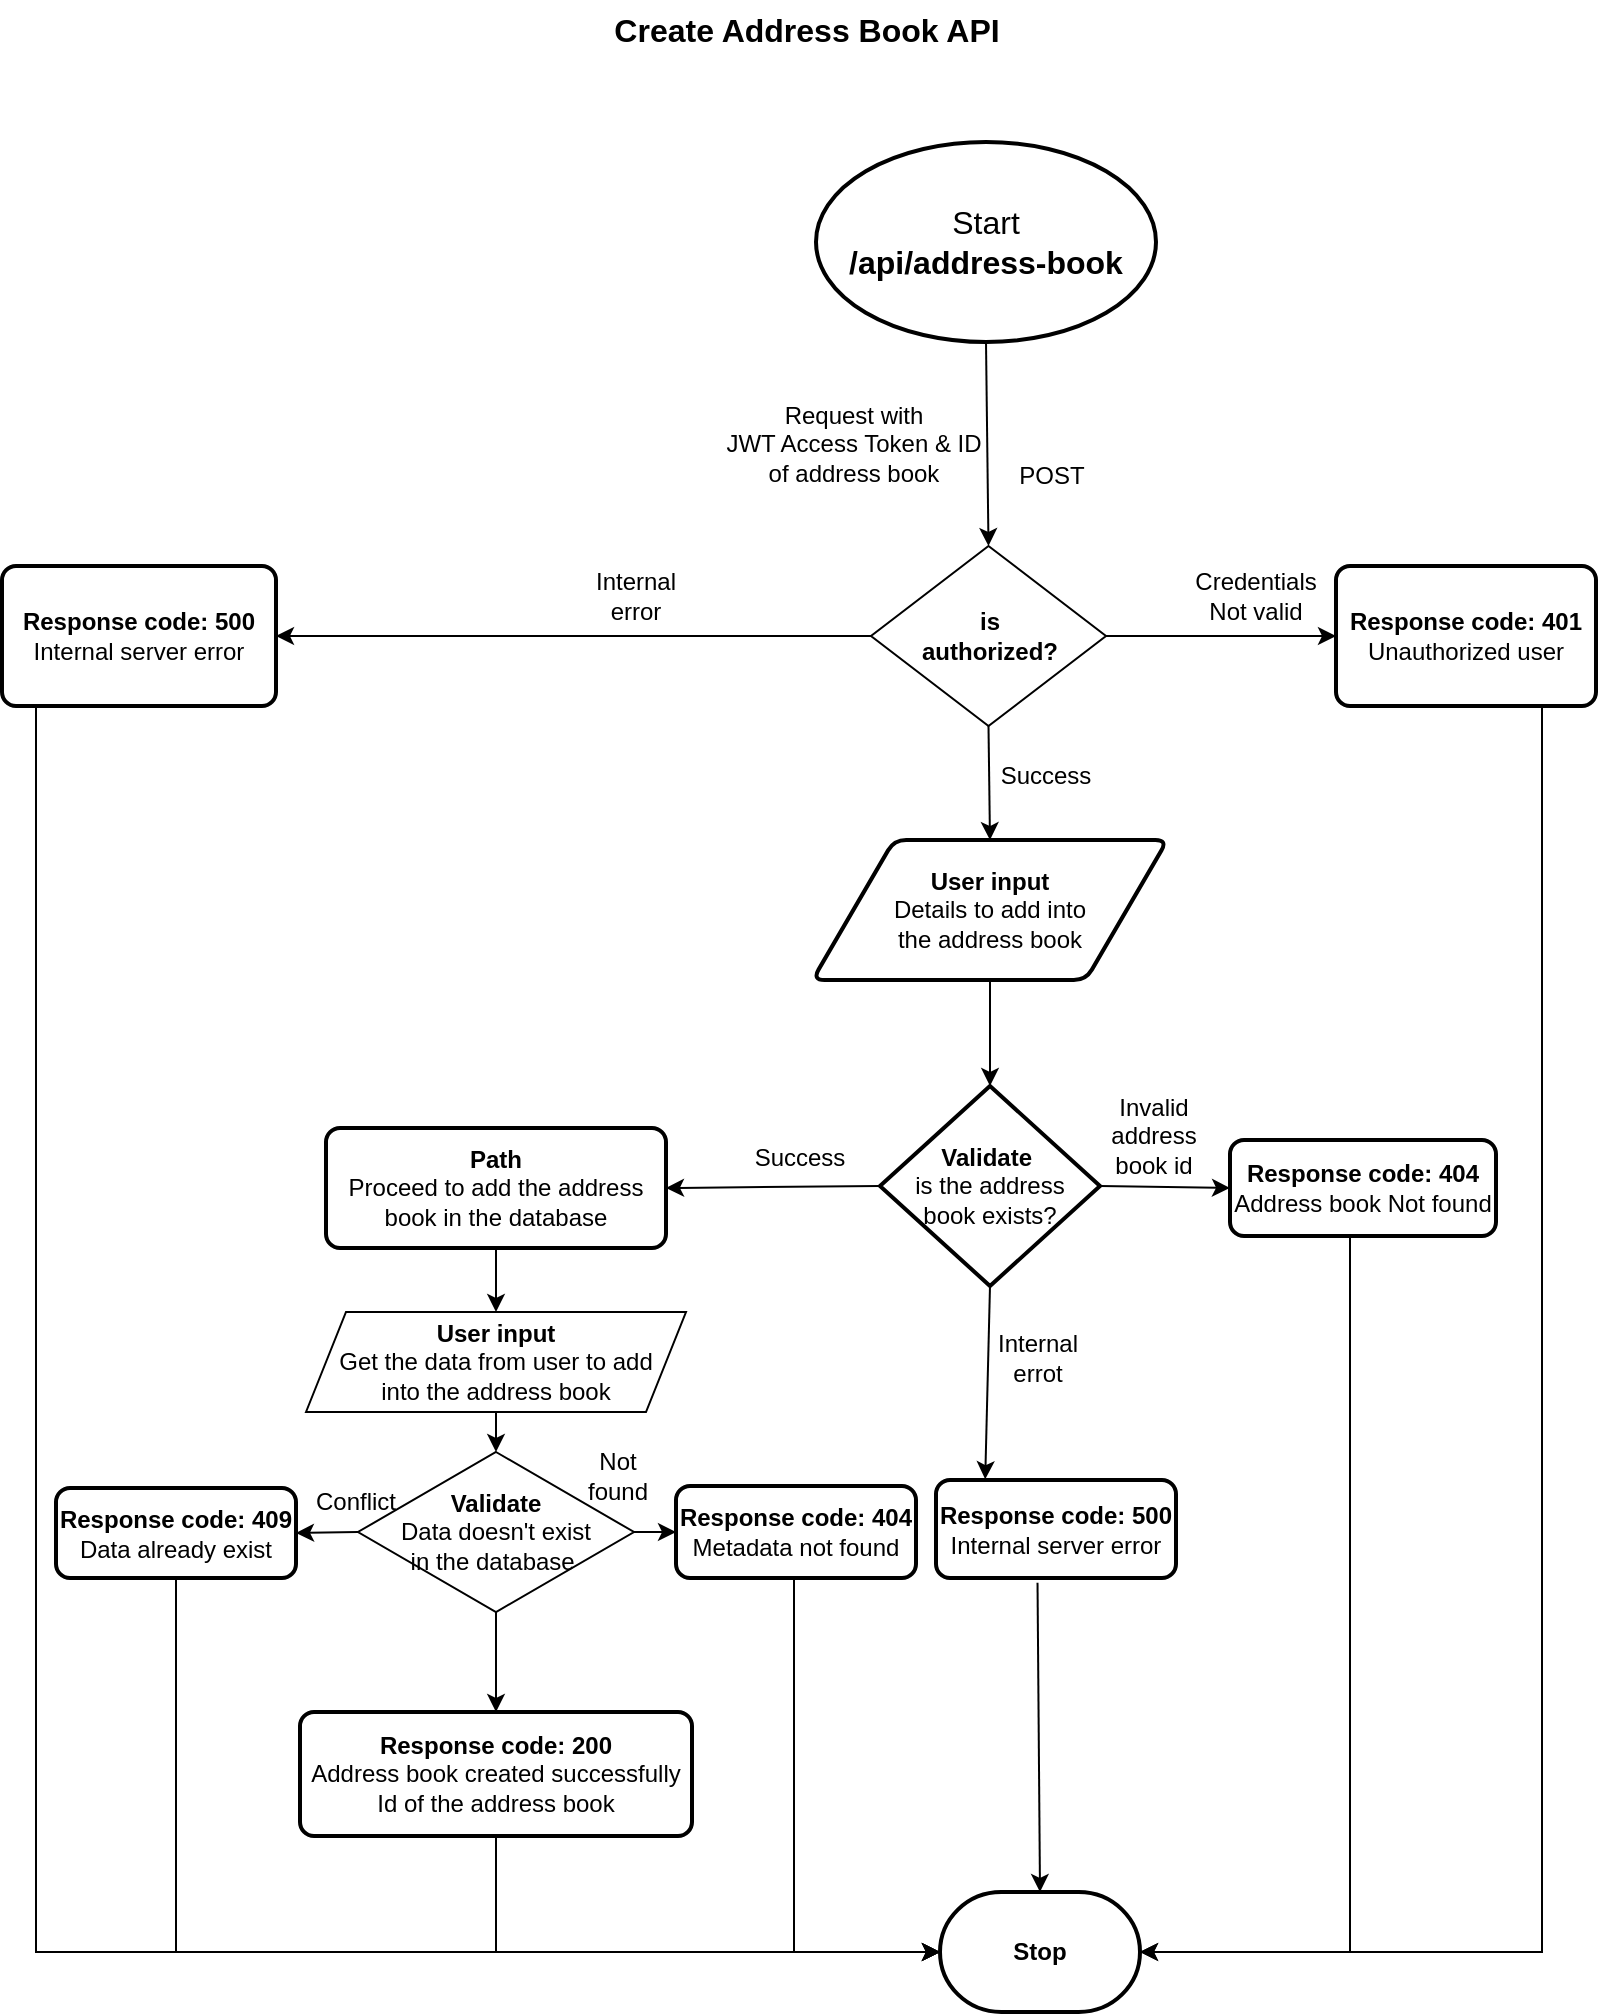 <mxfile version="21.1.1" type="device">
  <diagram name="Page-1" id="JCEGxdFOgvOAtDUVBZYm">
    <mxGraphModel dx="504" dy="563" grid="1" gridSize="10" guides="1" tooltips="1" connect="1" arrows="1" fold="1" page="1" pageScale="1" pageWidth="850" pageHeight="1100" math="0" shadow="0">
      <root>
        <mxCell id="0" />
        <mxCell id="1" parent="0" />
        <mxCell id="HDsGMQWWcjxy8k_yasPS-3" value="Start&lt;br&gt;&lt;b&gt;/api/address-book&lt;/b&gt;" style="strokeWidth=2;html=1;shape=mxgraph.flowchart.start_2;whiteSpace=wrap;fontSize=16;" parent="1" vertex="1">
          <mxGeometry x="430" y="131" width="170" height="100" as="geometry" />
        </mxCell>
        <mxCell id="HDsGMQWWcjxy8k_yasPS-5" value="&lt;b&gt;Create Address Book API&lt;/b&gt;" style="text;html=1;strokeColor=none;fillColor=none;align=center;verticalAlign=middle;whiteSpace=wrap;rounded=0;fontSize=16;" parent="1" vertex="1">
          <mxGeometry x="318" y="60" width="215" height="30" as="geometry" />
        </mxCell>
        <mxCell id="AQvUXrRT5rkaMEh2lmYQ-2" value="&lt;b&gt;is &lt;br&gt;authorized?&lt;/b&gt;" style="rhombus;whiteSpace=wrap;html=1;" vertex="1" parent="1">
          <mxGeometry x="457.5" y="333" width="117.5" height="90" as="geometry" />
        </mxCell>
        <mxCell id="AQvUXrRT5rkaMEh2lmYQ-3" value="&lt;b&gt;User input&lt;/b&gt;&lt;br&gt;Details to add into &lt;br&gt;the address book" style="shape=parallelogram;html=1;strokeWidth=2;perimeter=parallelogramPerimeter;whiteSpace=wrap;rounded=1;arcSize=12;size=0.23;" vertex="1" parent="1">
          <mxGeometry x="428.25" y="480" width="177.5" height="70" as="geometry" />
        </mxCell>
        <mxCell id="AQvUXrRT5rkaMEh2lmYQ-4" value="&lt;b&gt;Response code: 401&lt;/b&gt;&lt;br&gt;Unauthorized user" style="rounded=1;whiteSpace=wrap;html=1;absoluteArcSize=1;arcSize=14;strokeWidth=2;" vertex="1" parent="1">
          <mxGeometry x="690" y="343" width="130" height="70" as="geometry" />
        </mxCell>
        <mxCell id="AQvUXrRT5rkaMEh2lmYQ-5" value="&lt;b&gt;Validate&lt;/b&gt;&amp;nbsp;&lt;br&gt;is the address &lt;br&gt;book exists?" style="strokeWidth=2;html=1;shape=mxgraph.flowchart.decision;whiteSpace=wrap;" vertex="1" parent="1">
          <mxGeometry x="462" y="603" width="110" height="100" as="geometry" />
        </mxCell>
        <mxCell id="AQvUXrRT5rkaMEh2lmYQ-7" value="&lt;b&gt;Path&lt;/b&gt;&lt;br&gt;Proceed to add the address book in the database" style="rounded=1;whiteSpace=wrap;html=1;absoluteArcSize=1;arcSize=14;strokeWidth=2;" vertex="1" parent="1">
          <mxGeometry x="185" y="624" width="170" height="60" as="geometry" />
        </mxCell>
        <mxCell id="AQvUXrRT5rkaMEh2lmYQ-8" value="&lt;span&gt;Response code: 200&lt;br&gt;&lt;span style=&quot;font-weight: normal;&quot;&gt;Address book created successfully&lt;br&gt;Id of the address book&lt;/span&gt;&lt;br&gt;&lt;/span&gt;" style="rounded=1;whiteSpace=wrap;html=1;absoluteArcSize=1;arcSize=14;strokeWidth=2;fontStyle=1" vertex="1" parent="1">
          <mxGeometry x="172" y="916" width="196" height="62" as="geometry" />
        </mxCell>
        <mxCell id="AQvUXrRT5rkaMEh2lmYQ-9" value="" style="endArrow=classic;html=1;rounded=0;entryX=0.5;entryY=0;entryDx=0;entryDy=0;exitX=0.5;exitY=1;exitDx=0;exitDy=0;exitPerimeter=0;" edge="1" parent="1" source="HDsGMQWWcjxy8k_yasPS-3" target="AQvUXrRT5rkaMEh2lmYQ-2">
          <mxGeometry width="50" height="50" relative="1" as="geometry">
            <mxPoint x="516" y="250" as="sourcePoint" />
            <mxPoint x="500" y="473" as="targetPoint" />
          </mxGeometry>
        </mxCell>
        <mxCell id="AQvUXrRT5rkaMEh2lmYQ-10" value="" style="endArrow=classic;html=1;rounded=0;exitX=0.5;exitY=1;exitDx=0;exitDy=0;entryX=0.5;entryY=0;entryDx=0;entryDy=0;" edge="1" parent="1" source="AQvUXrRT5rkaMEh2lmYQ-2" target="AQvUXrRT5rkaMEh2lmYQ-3">
          <mxGeometry width="50" height="50" relative="1" as="geometry">
            <mxPoint x="450" y="523" as="sourcePoint" />
            <mxPoint x="500" y="473" as="targetPoint" />
          </mxGeometry>
        </mxCell>
        <mxCell id="AQvUXrRT5rkaMEh2lmYQ-11" value="" style="endArrow=classic;html=1;rounded=0;exitX=0.5;exitY=1;exitDx=0;exitDy=0;entryX=0.5;entryY=0;entryDx=0;entryDy=0;entryPerimeter=0;" edge="1" parent="1" source="AQvUXrRT5rkaMEh2lmYQ-3" target="AQvUXrRT5rkaMEh2lmYQ-5">
          <mxGeometry width="50" height="50" relative="1" as="geometry">
            <mxPoint x="450" y="523" as="sourcePoint" />
            <mxPoint x="500" y="473" as="targetPoint" />
          </mxGeometry>
        </mxCell>
        <mxCell id="AQvUXrRT5rkaMEh2lmYQ-12" value="" style="endArrow=classic;html=1;rounded=0;exitX=0;exitY=0.5;exitDx=0;exitDy=0;exitPerimeter=0;entryX=1;entryY=0.5;entryDx=0;entryDy=0;" edge="1" parent="1" source="AQvUXrRT5rkaMEh2lmYQ-5" target="AQvUXrRT5rkaMEh2lmYQ-7">
          <mxGeometry width="50" height="50" relative="1" as="geometry">
            <mxPoint x="450" y="494" as="sourcePoint" />
            <mxPoint x="500" y="444" as="targetPoint" />
          </mxGeometry>
        </mxCell>
        <mxCell id="AQvUXrRT5rkaMEh2lmYQ-13" value="" style="endArrow=classic;html=1;rounded=0;exitX=1;exitY=0.5;exitDx=0;exitDy=0;entryX=0;entryY=0.5;entryDx=0;entryDy=0;" edge="1" parent="1" source="AQvUXrRT5rkaMEh2lmYQ-2" target="AQvUXrRT5rkaMEh2lmYQ-4">
          <mxGeometry width="50" height="50" relative="1" as="geometry">
            <mxPoint x="450" y="523" as="sourcePoint" />
            <mxPoint x="500" y="473" as="targetPoint" />
          </mxGeometry>
        </mxCell>
        <mxCell id="AQvUXrRT5rkaMEh2lmYQ-14" value="" style="endArrow=classic;html=1;rounded=0;exitX=1;exitY=0.5;exitDx=0;exitDy=0;exitPerimeter=0;entryX=0;entryY=0.5;entryDx=0;entryDy=0;" edge="1" parent="1" source="AQvUXrRT5rkaMEh2lmYQ-5" target="AQvUXrRT5rkaMEh2lmYQ-6">
          <mxGeometry width="50" height="50" relative="1" as="geometry">
            <mxPoint x="450" y="494" as="sourcePoint" />
            <mxPoint x="500" y="444" as="targetPoint" />
          </mxGeometry>
        </mxCell>
        <mxCell id="AQvUXrRT5rkaMEh2lmYQ-15" value="Credentials&lt;br&gt;Not valid" style="text;html=1;strokeColor=none;fillColor=none;align=center;verticalAlign=middle;whiteSpace=wrap;rounded=0;" vertex="1" parent="1">
          <mxGeometry x="620" y="343" width="60" height="30" as="geometry" />
        </mxCell>
        <mxCell id="AQvUXrRT5rkaMEh2lmYQ-16" value="Success" style="text;html=1;strokeColor=none;fillColor=none;align=center;verticalAlign=middle;whiteSpace=wrap;rounded=0;" vertex="1" parent="1">
          <mxGeometry x="515" y="433" width="60" height="30" as="geometry" />
        </mxCell>
        <mxCell id="AQvUXrRT5rkaMEh2lmYQ-17" value="&lt;b&gt;Response code: 500&lt;/b&gt;&lt;br&gt;Internal server error" style="rounded=1;whiteSpace=wrap;html=1;absoluteArcSize=1;arcSize=14;strokeWidth=2;" vertex="1" parent="1">
          <mxGeometry x="23" y="343" width="137" height="70" as="geometry" />
        </mxCell>
        <mxCell id="AQvUXrRT5rkaMEh2lmYQ-18" value="" style="endArrow=classic;html=1;rounded=0;exitX=0;exitY=0.5;exitDx=0;exitDy=0;entryX=1;entryY=0.5;entryDx=0;entryDy=0;" edge="1" parent="1" source="AQvUXrRT5rkaMEh2lmYQ-2" target="AQvUXrRT5rkaMEh2lmYQ-17">
          <mxGeometry width="50" height="50" relative="1" as="geometry">
            <mxPoint x="640" y="613" as="sourcePoint" />
            <mxPoint x="690" y="563" as="targetPoint" />
          </mxGeometry>
        </mxCell>
        <mxCell id="AQvUXrRT5rkaMEh2lmYQ-19" value="&lt;b&gt;Stop&lt;/b&gt;" style="strokeWidth=2;html=1;shape=mxgraph.flowchart.terminator;whiteSpace=wrap;" vertex="1" parent="1">
          <mxGeometry x="492" y="1006" width="100" height="60" as="geometry" />
        </mxCell>
        <mxCell id="AQvUXrRT5rkaMEh2lmYQ-20" value="" style="endArrow=classic;html=1;rounded=0;entryX=0.5;entryY=0;entryDx=0;entryDy=0;entryPerimeter=0;exitX=0.423;exitY=1.049;exitDx=0;exitDy=0;exitPerimeter=0;" edge="1" parent="1" source="AQvUXrRT5rkaMEh2lmYQ-22" target="AQvUXrRT5rkaMEh2lmYQ-19">
          <mxGeometry width="50" height="50" relative="1" as="geometry">
            <mxPoint x="520" y="870" as="sourcePoint" />
            <mxPoint x="517.0" y="842" as="targetPoint" />
          </mxGeometry>
        </mxCell>
        <mxCell id="AQvUXrRT5rkaMEh2lmYQ-21" value="" style="endArrow=classic;html=1;rounded=0;exitX=0.5;exitY=1;exitDx=0;exitDy=0;exitPerimeter=0;entryX=0.205;entryY=-0.008;entryDx=0;entryDy=0;entryPerimeter=0;" edge="1" parent="1" source="AQvUXrRT5rkaMEh2lmYQ-5" target="AQvUXrRT5rkaMEh2lmYQ-22">
          <mxGeometry width="50" height="50" relative="1" as="geometry">
            <mxPoint x="517" y="703" as="sourcePoint" />
            <mxPoint x="517" y="842" as="targetPoint" />
          </mxGeometry>
        </mxCell>
        <mxCell id="AQvUXrRT5rkaMEh2lmYQ-22" value="&lt;b&gt;Response code: 500&lt;/b&gt;&lt;br&gt;Internal server error" style="rounded=1;whiteSpace=wrap;html=1;absoluteArcSize=1;arcSize=14;strokeWidth=2;" vertex="1" parent="1">
          <mxGeometry x="490" y="800" width="120" height="49" as="geometry" />
        </mxCell>
        <mxCell id="AQvUXrRT5rkaMEh2lmYQ-23" value="Success" style="text;html=1;strokeColor=none;fillColor=none;align=center;verticalAlign=middle;whiteSpace=wrap;rounded=0;" vertex="1" parent="1">
          <mxGeometry x="392" y="624" width="60" height="30" as="geometry" />
        </mxCell>
        <mxCell id="AQvUXrRT5rkaMEh2lmYQ-24" value="Invalid address book id" style="text;html=1;strokeColor=none;fillColor=none;align=center;verticalAlign=middle;whiteSpace=wrap;rounded=0;" vertex="1" parent="1">
          <mxGeometry x="569" y="613" width="60" height="30" as="geometry" />
        </mxCell>
        <mxCell id="AQvUXrRT5rkaMEh2lmYQ-25" value="Internal error" style="text;html=1;strokeColor=none;fillColor=none;align=center;verticalAlign=middle;whiteSpace=wrap;rounded=0;" vertex="1" parent="1">
          <mxGeometry x="310" y="343" width="60" height="30" as="geometry" />
        </mxCell>
        <mxCell id="AQvUXrRT5rkaMEh2lmYQ-26" value="Internal errot" style="text;html=1;strokeColor=none;fillColor=none;align=center;verticalAlign=middle;whiteSpace=wrap;rounded=0;" vertex="1" parent="1">
          <mxGeometry x="511" y="724" width="60" height="30" as="geometry" />
        </mxCell>
        <mxCell id="AQvUXrRT5rkaMEh2lmYQ-27" value="POST" style="text;html=1;strokeColor=none;fillColor=none;align=center;verticalAlign=middle;whiteSpace=wrap;rounded=0;" vertex="1" parent="1">
          <mxGeometry x="518.25" y="283" width="60" height="30" as="geometry" />
        </mxCell>
        <mxCell id="AQvUXrRT5rkaMEh2lmYQ-28" value="Request with&lt;br&gt;JWT Access Token &amp;amp; ID of address book" style="text;html=1;strokeColor=none;fillColor=none;align=center;verticalAlign=middle;whiteSpace=wrap;rounded=0;" vertex="1" parent="1">
          <mxGeometry x="380" y="250" width="138.25" height="63" as="geometry" />
        </mxCell>
        <mxCell id="AQvUXrRT5rkaMEh2lmYQ-29" value="&lt;b&gt;User input&lt;/b&gt;&lt;br&gt;Get the data from user to add &lt;br&gt;into the address book" style="shape=parallelogram;perimeter=parallelogramPerimeter;whiteSpace=wrap;html=1;fixedSize=1;" vertex="1" parent="1">
          <mxGeometry x="175" y="716" width="190" height="50" as="geometry" />
        </mxCell>
        <mxCell id="AQvUXrRT5rkaMEh2lmYQ-30" value="&lt;b&gt;Validate&lt;/b&gt;&lt;br&gt;Data doesn&#39;t exist &lt;br&gt;in the database&amp;nbsp;" style="rhombus;whiteSpace=wrap;html=1;" vertex="1" parent="1">
          <mxGeometry x="201" y="786" width="138" height="80" as="geometry" />
        </mxCell>
        <mxCell id="AQvUXrRT5rkaMEh2lmYQ-31" value="&lt;b&gt;Response code: 409&lt;/b&gt;&lt;br&gt;Data already exist" style="rounded=1;whiteSpace=wrap;html=1;absoluteArcSize=1;arcSize=14;strokeWidth=2;" vertex="1" parent="1">
          <mxGeometry x="50" y="804" width="120" height="45" as="geometry" />
        </mxCell>
        <mxCell id="AQvUXrRT5rkaMEh2lmYQ-32" value="" style="endArrow=classic;html=1;rounded=0;exitX=0.5;exitY=1;exitDx=0;exitDy=0;entryX=0.5;entryY=0;entryDx=0;entryDy=0;" edge="1" parent="1" source="AQvUXrRT5rkaMEh2lmYQ-7" target="AQvUXrRT5rkaMEh2lmYQ-29">
          <mxGeometry width="50" height="50" relative="1" as="geometry">
            <mxPoint x="380" y="890" as="sourcePoint" />
            <mxPoint x="430" y="840" as="targetPoint" />
          </mxGeometry>
        </mxCell>
        <mxCell id="AQvUXrRT5rkaMEh2lmYQ-33" value="" style="endArrow=classic;html=1;rounded=0;exitX=0.5;exitY=1;exitDx=0;exitDy=0;entryX=0.5;entryY=0;entryDx=0;entryDy=0;" edge="1" parent="1" source="AQvUXrRT5rkaMEh2lmYQ-29" target="AQvUXrRT5rkaMEh2lmYQ-30">
          <mxGeometry width="50" height="50" relative="1" as="geometry">
            <mxPoint x="380" y="890" as="sourcePoint" />
            <mxPoint x="430" y="840" as="targetPoint" />
          </mxGeometry>
        </mxCell>
        <mxCell id="AQvUXrRT5rkaMEh2lmYQ-34" value="" style="endArrow=classic;html=1;rounded=0;exitX=0.5;exitY=1;exitDx=0;exitDy=0;entryX=0;entryY=0.5;entryDx=0;entryDy=0;entryPerimeter=0;edgeStyle=elbowEdgeStyle;" edge="1" parent="1" source="AQvUXrRT5rkaMEh2lmYQ-45" target="AQvUXrRT5rkaMEh2lmYQ-19">
          <mxGeometry width="50" height="50" relative="1" as="geometry">
            <mxPoint x="380" y="890" as="sourcePoint" />
            <mxPoint x="430" y="840" as="targetPoint" />
            <Array as="points">
              <mxPoint x="419" y="950" />
            </Array>
          </mxGeometry>
        </mxCell>
        <mxCell id="AQvUXrRT5rkaMEh2lmYQ-35" value="" style="endArrow=classic;html=1;rounded=0;exitX=0;exitY=0.5;exitDx=0;exitDy=0;entryX=1;entryY=0.5;entryDx=0;entryDy=0;" edge="1" parent="1" source="AQvUXrRT5rkaMEh2lmYQ-30" target="AQvUXrRT5rkaMEh2lmYQ-31">
          <mxGeometry width="50" height="50" relative="1" as="geometry">
            <mxPoint x="380" y="890" as="sourcePoint" />
            <mxPoint x="430" y="840" as="targetPoint" />
          </mxGeometry>
        </mxCell>
        <mxCell id="AQvUXrRT5rkaMEh2lmYQ-36" value="" style="endArrow=classic;html=1;rounded=0;exitX=0.5;exitY=1;exitDx=0;exitDy=0;entryX=0.5;entryY=0;entryDx=0;entryDy=0;" edge="1" parent="1" source="AQvUXrRT5rkaMEh2lmYQ-30" target="AQvUXrRT5rkaMEh2lmYQ-8">
          <mxGeometry width="50" height="50" relative="1" as="geometry">
            <mxPoint x="380" y="890" as="sourcePoint" />
            <mxPoint x="430" y="840" as="targetPoint" />
          </mxGeometry>
        </mxCell>
        <mxCell id="AQvUXrRT5rkaMEh2lmYQ-37" value="" style="endArrow=classic;html=1;rounded=0;exitX=0.5;exitY=1;exitDx=0;exitDy=0;entryX=0;entryY=0.5;entryDx=0;entryDy=0;entryPerimeter=0;edgeStyle=orthogonalEdgeStyle;" edge="1" parent="1" source="AQvUXrRT5rkaMEh2lmYQ-31" target="AQvUXrRT5rkaMEh2lmYQ-19">
          <mxGeometry width="50" height="50" relative="1" as="geometry">
            <mxPoint x="380" y="890" as="sourcePoint" />
            <mxPoint x="430" y="840" as="targetPoint" />
          </mxGeometry>
        </mxCell>
        <mxCell id="AQvUXrRT5rkaMEh2lmYQ-38" value="" style="endArrow=classic;html=1;rounded=0;exitX=0.5;exitY=1;exitDx=0;exitDy=0;entryX=0;entryY=0.5;entryDx=0;entryDy=0;entryPerimeter=0;edgeStyle=orthogonalEdgeStyle;" edge="1" parent="1" source="AQvUXrRT5rkaMEh2lmYQ-8" target="AQvUXrRT5rkaMEh2lmYQ-19">
          <mxGeometry width="50" height="50" relative="1" as="geometry">
            <mxPoint x="380" y="890" as="sourcePoint" />
            <mxPoint x="430" y="840" as="targetPoint" />
          </mxGeometry>
        </mxCell>
        <mxCell id="AQvUXrRT5rkaMEh2lmYQ-39" value="" style="endArrow=classic;html=1;rounded=0;exitX=0.5;exitY=1;exitDx=0;exitDy=0;entryX=1;entryY=0.5;entryDx=0;entryDy=0;entryPerimeter=0;edgeStyle=elbowEdgeStyle;" edge="1" parent="1" source="AQvUXrRT5rkaMEh2lmYQ-6" target="AQvUXrRT5rkaMEh2lmYQ-19">
          <mxGeometry width="50" height="50" relative="1" as="geometry">
            <mxPoint x="340" y="870" as="sourcePoint" />
            <mxPoint x="390" y="820" as="targetPoint" />
            <Array as="points">
              <mxPoint x="697" y="850" />
            </Array>
          </mxGeometry>
        </mxCell>
        <mxCell id="AQvUXrRT5rkaMEh2lmYQ-40" value="" style="endArrow=classic;html=1;rounded=0;exitX=0.75;exitY=1;exitDx=0;exitDy=0;entryX=1;entryY=0.5;entryDx=0;entryDy=0;entryPerimeter=0;edgeStyle=elbowEdgeStyle;" edge="1" parent="1" source="AQvUXrRT5rkaMEh2lmYQ-4" target="AQvUXrRT5rkaMEh2lmYQ-19">
          <mxGeometry width="50" height="50" relative="1" as="geometry">
            <mxPoint x="340" y="870" as="sourcePoint" />
            <mxPoint x="390" y="820" as="targetPoint" />
            <Array as="points">
              <mxPoint x="793" y="720" />
            </Array>
          </mxGeometry>
        </mxCell>
        <mxCell id="AQvUXrRT5rkaMEh2lmYQ-41" value="" style="endArrow=classic;html=1;rounded=0;exitX=0.25;exitY=1;exitDx=0;exitDy=0;entryX=0;entryY=0.5;entryDx=0;entryDy=0;entryPerimeter=0;edgeStyle=elbowEdgeStyle;" edge="1" parent="1" source="AQvUXrRT5rkaMEh2lmYQ-17" target="AQvUXrRT5rkaMEh2lmYQ-19">
          <mxGeometry width="50" height="50" relative="1" as="geometry">
            <mxPoint x="340" y="870" as="sourcePoint" />
            <mxPoint x="390" y="820" as="targetPoint" />
            <Array as="points">
              <mxPoint x="40" y="740" />
            </Array>
          </mxGeometry>
        </mxCell>
        <mxCell id="AQvUXrRT5rkaMEh2lmYQ-42" value="Conflict" style="text;html=1;strokeColor=none;fillColor=none;align=center;verticalAlign=middle;whiteSpace=wrap;rounded=0;" vertex="1" parent="1">
          <mxGeometry x="170" y="796" width="60" height="30" as="geometry" />
        </mxCell>
        <mxCell id="AQvUXrRT5rkaMEh2lmYQ-43" value="Not &lt;br&gt;found" style="text;html=1;strokeColor=none;fillColor=none;align=center;verticalAlign=middle;whiteSpace=wrap;rounded=0;" vertex="1" parent="1">
          <mxGeometry x="301" y="783" width="60" height="30" as="geometry" />
        </mxCell>
        <mxCell id="AQvUXrRT5rkaMEh2lmYQ-44" value="" style="endArrow=classic;html=1;rounded=0;exitX=1;exitY=0.5;exitDx=0;exitDy=0;entryX=0;entryY=0.5;entryDx=0;entryDy=0;" edge="1" parent="1" source="AQvUXrRT5rkaMEh2lmYQ-30" target="AQvUXrRT5rkaMEh2lmYQ-45">
          <mxGeometry width="50" height="50" relative="1" as="geometry">
            <mxPoint x="339" y="826" as="sourcePoint" />
            <mxPoint x="490" y="827" as="targetPoint" />
          </mxGeometry>
        </mxCell>
        <mxCell id="AQvUXrRT5rkaMEh2lmYQ-45" value="&lt;b&gt;Response code: 404&lt;br&gt;&lt;/b&gt;Metadata not found" style="rounded=1;whiteSpace=wrap;html=1;absoluteArcSize=1;arcSize=14;strokeWidth=2;" vertex="1" parent="1">
          <mxGeometry x="360" y="803" width="120" height="46" as="geometry" />
        </mxCell>
        <mxCell id="AQvUXrRT5rkaMEh2lmYQ-6" value="&lt;b&gt;Response code: 404&lt;/b&gt;&lt;br&gt;Address book Not found" style="rounded=1;whiteSpace=wrap;html=1;absoluteArcSize=1;arcSize=14;strokeWidth=2;" vertex="1" parent="1">
          <mxGeometry x="637" y="630" width="133" height="48" as="geometry" />
        </mxCell>
      </root>
    </mxGraphModel>
  </diagram>
</mxfile>
